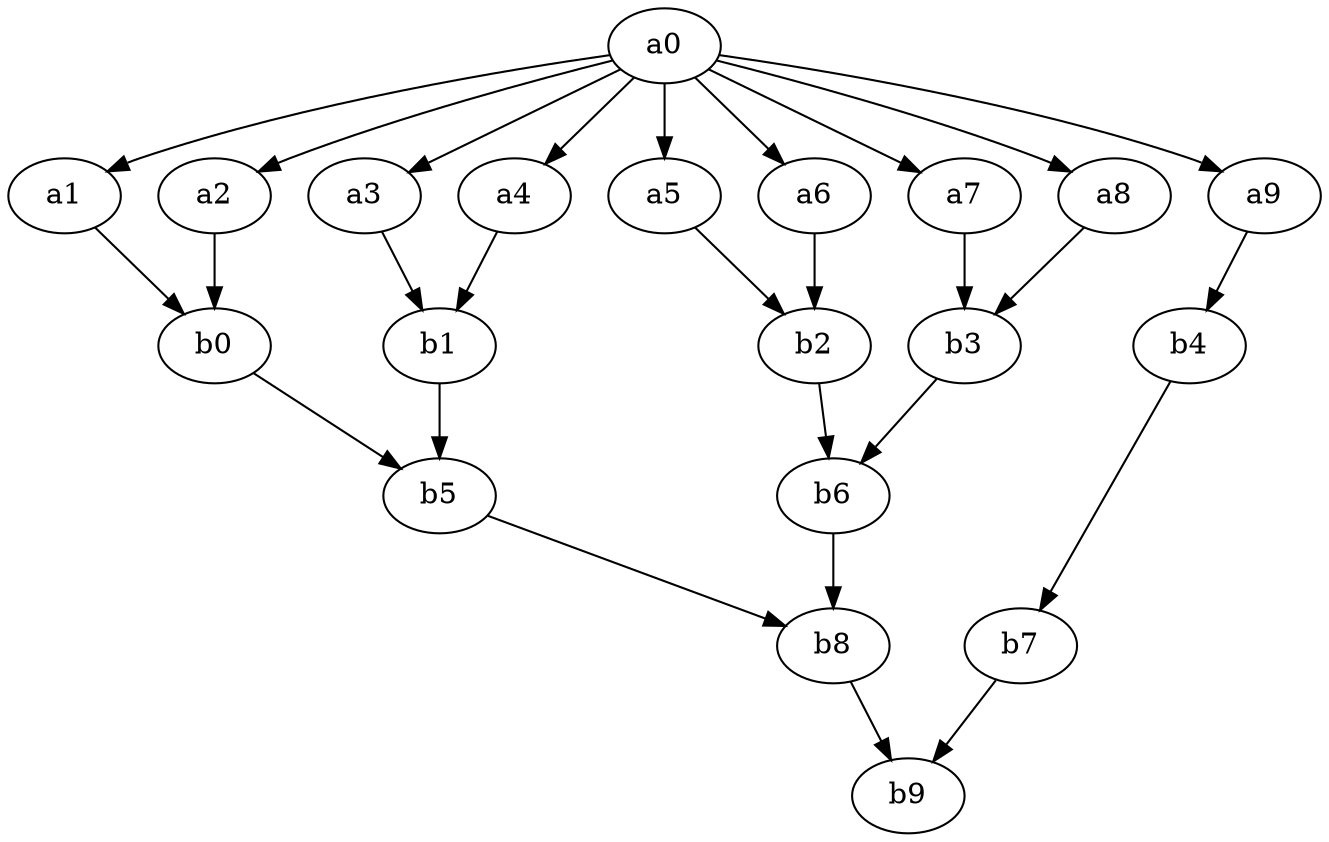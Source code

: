 digraph "oriente_relou_2"{

"a0" -> "a1";
"a0" -> "a2";
"a0" -> "a3";
"a0" -> "a4";
"a0" -> "a5";
"a0" -> "a6";
"a0" -> "a7";
"a0" -> "a8";
"a0" -> "a9";

"a1" -> "b0";
"a2" -> "b0";
"a3" -> "b1";
"a4" -> "b1";
"a5" -> "b2";
"a6" -> "b2";
"a7" -> "b3";
"a8" -> "b3";
"a9" -> "b4";

"b0" -> "b5";
"b1" -> "b5";
"b2" -> "b6";
"b3" -> "b6";
"b4" -> "b7";


"b5" -> "b8";
"b6" -> "b8" -> "b9";
"b7" -> "b9";
}
